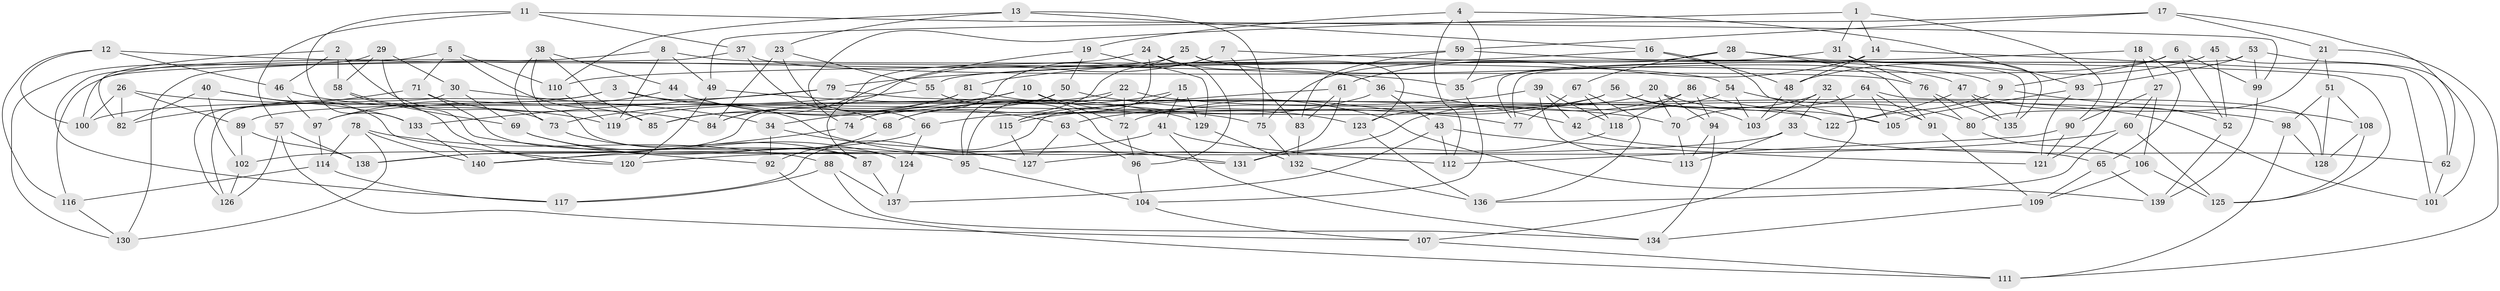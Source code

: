 // coarse degree distribution, {6: 0.550561797752809, 4: 0.42696629213483145, 5: 0.02247191011235955}
// Generated by graph-tools (version 1.1) at 2025/24/03/03/25 07:24:28]
// undirected, 140 vertices, 280 edges
graph export_dot {
graph [start="1"]
  node [color=gray90,style=filled];
  1;
  2;
  3;
  4;
  5;
  6;
  7;
  8;
  9;
  10;
  11;
  12;
  13;
  14;
  15;
  16;
  17;
  18;
  19;
  20;
  21;
  22;
  23;
  24;
  25;
  26;
  27;
  28;
  29;
  30;
  31;
  32;
  33;
  34;
  35;
  36;
  37;
  38;
  39;
  40;
  41;
  42;
  43;
  44;
  45;
  46;
  47;
  48;
  49;
  50;
  51;
  52;
  53;
  54;
  55;
  56;
  57;
  58;
  59;
  60;
  61;
  62;
  63;
  64;
  65;
  66;
  67;
  68;
  69;
  70;
  71;
  72;
  73;
  74;
  75;
  76;
  77;
  78;
  79;
  80;
  81;
  82;
  83;
  84;
  85;
  86;
  87;
  88;
  89;
  90;
  91;
  92;
  93;
  94;
  95;
  96;
  97;
  98;
  99;
  100;
  101;
  102;
  103;
  104;
  105;
  106;
  107;
  108;
  109;
  110;
  111;
  112;
  113;
  114;
  115;
  116;
  117;
  118;
  119;
  120;
  121;
  122;
  123;
  124;
  125;
  126;
  127;
  128;
  129;
  130;
  131;
  132;
  133;
  134;
  135;
  136;
  137;
  138;
  139;
  140;
  1 -- 74;
  1 -- 31;
  1 -- 90;
  1 -- 14;
  2 -- 73;
  2 -- 82;
  2 -- 58;
  2 -- 46;
  3 -- 131;
  3 -- 98;
  3 -- 100;
  3 -- 126;
  4 -- 19;
  4 -- 112;
  4 -- 93;
  4 -- 35;
  5 -- 117;
  5 -- 85;
  5 -- 110;
  5 -- 71;
  6 -- 35;
  6 -- 52;
  6 -- 99;
  6 -- 9;
  7 -- 9;
  7 -- 83;
  7 -- 74;
  7 -- 84;
  8 -- 130;
  8 -- 54;
  8 -- 119;
  8 -- 49;
  9 -- 122;
  9 -- 108;
  10 -- 123;
  10 -- 138;
  10 -- 72;
  10 -- 34;
  11 -- 133;
  11 -- 37;
  11 -- 99;
  11 -- 57;
  12 -- 116;
  12 -- 46;
  12 -- 35;
  12 -- 100;
  13 -- 110;
  13 -- 16;
  13 -- 23;
  13 -- 75;
  14 -- 61;
  14 -- 48;
  14 -- 101;
  15 -- 41;
  15 -- 68;
  15 -- 129;
  15 -- 115;
  16 -- 81;
  16 -- 105;
  16 -- 48;
  17 -- 49;
  17 -- 62;
  17 -- 59;
  17 -- 21;
  18 -- 27;
  18 -- 121;
  18 -- 110;
  18 -- 65;
  19 -- 87;
  19 -- 50;
  19 -- 129;
  20 -- 105;
  20 -- 94;
  20 -- 70;
  20 -- 89;
  21 -- 51;
  21 -- 80;
  21 -- 111;
  22 -- 72;
  22 -- 95;
  22 -- 101;
  22 -- 119;
  23 -- 66;
  23 -- 55;
  23 -- 84;
  24 -- 36;
  24 -- 85;
  24 -- 96;
  24 -- 115;
  25 -- 68;
  25 -- 123;
  25 -- 47;
  25 -- 116;
  26 -- 100;
  26 -- 82;
  26 -- 70;
  26 -- 89;
  27 -- 106;
  27 -- 90;
  27 -- 60;
  28 -- 67;
  28 -- 75;
  28 -- 91;
  28 -- 135;
  29 -- 130;
  29 -- 58;
  29 -- 92;
  29 -- 30;
  30 -- 69;
  30 -- 34;
  30 -- 126;
  31 -- 55;
  31 -- 135;
  31 -- 76;
  32 -- 107;
  32 -- 103;
  32 -- 42;
  32 -- 33;
  33 -- 62;
  33 -- 113;
  33 -- 102;
  34 -- 127;
  34 -- 92;
  35 -- 104;
  36 -- 43;
  36 -- 42;
  36 -- 115;
  37 -- 100;
  37 -- 68;
  37 -- 76;
  38 -- 44;
  38 -- 124;
  38 -- 85;
  38 -- 73;
  39 -- 118;
  39 -- 113;
  39 -- 63;
  39 -- 42;
  40 -- 120;
  40 -- 133;
  40 -- 102;
  40 -- 82;
  41 -- 134;
  41 -- 140;
  41 -- 112;
  42 -- 65;
  43 -- 121;
  43 -- 112;
  43 -- 137;
  44 -- 63;
  44 -- 97;
  44 -- 129;
  45 -- 77;
  45 -- 52;
  45 -- 62;
  45 -- 48;
  46 -- 119;
  46 -- 97;
  47 -- 135;
  47 -- 122;
  47 -- 52;
  48 -- 103;
  49 -- 75;
  49 -- 120;
  50 -- 95;
  50 -- 77;
  50 -- 74;
  51 -- 108;
  51 -- 98;
  51 -- 128;
  52 -- 139;
  53 -- 99;
  53 -- 93;
  53 -- 77;
  53 -- 101;
  54 -- 127;
  54 -- 80;
  54 -- 103;
  55 -- 131;
  55 -- 73;
  56 -- 72;
  56 -- 103;
  56 -- 66;
  56 -- 122;
  57 -- 107;
  57 -- 126;
  57 -- 138;
  58 -- 120;
  58 -- 69;
  59 -- 79;
  59 -- 125;
  59 -- 83;
  60 -- 125;
  60 -- 120;
  60 -- 136;
  61 -- 131;
  61 -- 117;
  61 -- 83;
  62 -- 101;
  63 -- 96;
  63 -- 127;
  64 -- 91;
  64 -- 70;
  64 -- 105;
  64 -- 128;
  65 -- 109;
  65 -- 139;
  66 -- 138;
  66 -- 124;
  67 -- 136;
  67 -- 77;
  67 -- 118;
  68 -- 92;
  69 -- 124;
  69 -- 95;
  70 -- 113;
  71 -- 82;
  71 -- 84;
  71 -- 87;
  72 -- 96;
  73 -- 87;
  74 -- 140;
  75 -- 132;
  76 -- 80;
  76 -- 135;
  78 -- 140;
  78 -- 130;
  78 -- 88;
  78 -- 114;
  79 -- 133;
  79 -- 122;
  79 -- 97;
  80 -- 106;
  81 -- 85;
  81 -- 84;
  81 -- 139;
  83 -- 132;
  86 -- 94;
  86 -- 123;
  86 -- 91;
  86 -- 118;
  87 -- 137;
  88 -- 134;
  88 -- 137;
  88 -- 117;
  89 -- 102;
  89 -- 138;
  90 -- 112;
  90 -- 121;
  91 -- 109;
  92 -- 111;
  93 -- 105;
  93 -- 121;
  94 -- 134;
  94 -- 113;
  95 -- 104;
  96 -- 104;
  97 -- 114;
  98 -- 128;
  98 -- 111;
  99 -- 139;
  102 -- 126;
  104 -- 107;
  106 -- 109;
  106 -- 125;
  107 -- 111;
  108 -- 125;
  108 -- 128;
  109 -- 134;
  110 -- 119;
  114 -- 116;
  114 -- 117;
  115 -- 127;
  116 -- 130;
  118 -- 131;
  123 -- 136;
  124 -- 137;
  129 -- 132;
  132 -- 136;
  133 -- 140;
}
